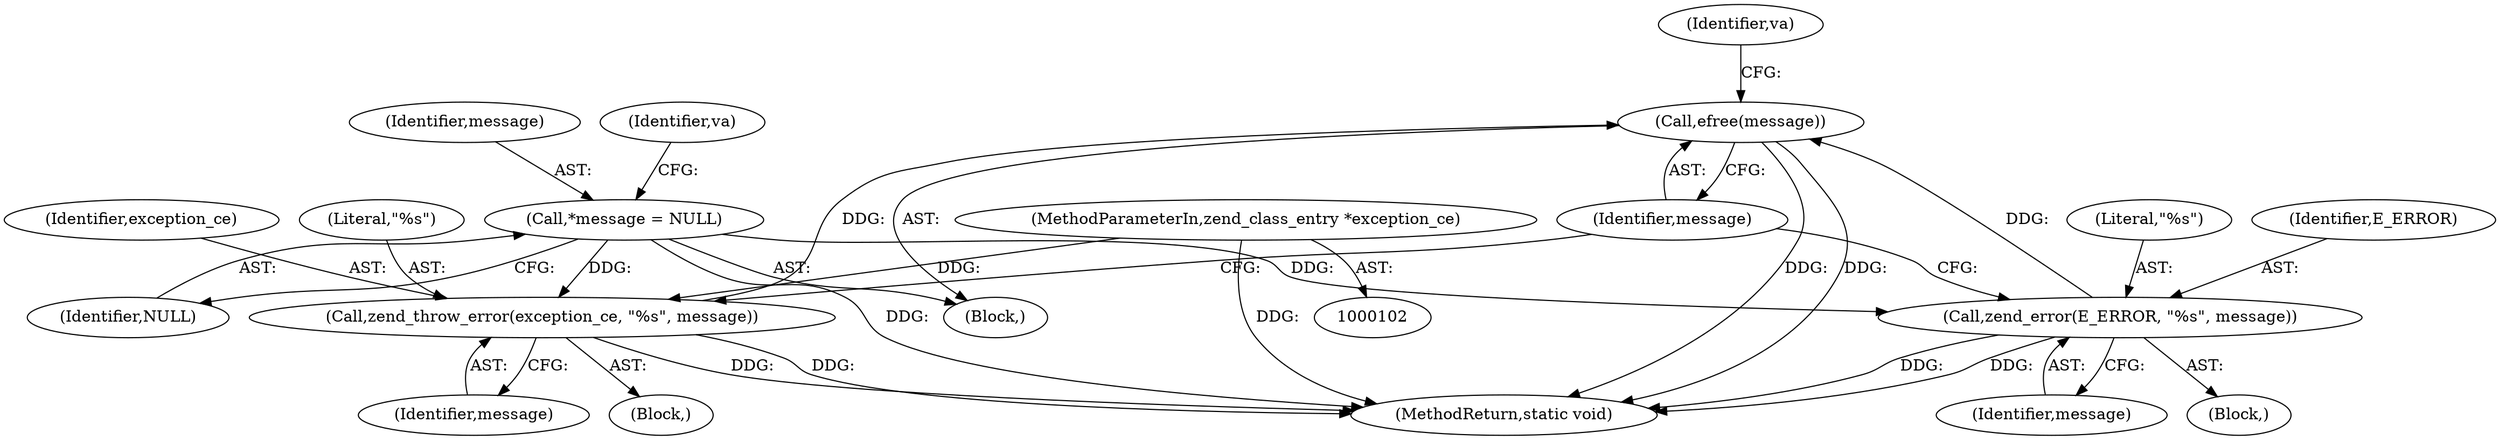 digraph "0_php-src_b101a6bbd4f2181c360bd38e7683df4a03cba83e@API" {
"1000136" [label="(Call,efree(message))"];
"1000126" [label="(Call,zend_throw_error(exception_ce, \"%s\", message))"];
"1000104" [label="(MethodParameterIn,zend_class_entry *exception_ce)"];
"1000109" [label="(Call,*message = NULL)"];
"1000132" [label="(Call,zend_error(E_ERROR, \"%s\", message))"];
"1000139" [label="(Identifier,va)"];
"1000129" [label="(Identifier,message)"];
"1000111" [label="(Identifier,NULL)"];
"1000113" [label="(Identifier,va)"];
"1000106" [label="(Block,)"];
"1000132" [label="(Call,zend_error(E_ERROR, \"%s\", message))"];
"1000125" [label="(Block,)"];
"1000134" [label="(Literal,\"%s\")"];
"1000104" [label="(MethodParameterIn,zend_class_entry *exception_ce)"];
"1000126" [label="(Call,zend_throw_error(exception_ce, \"%s\", message))"];
"1000110" [label="(Identifier,message)"];
"1000135" [label="(Identifier,message)"];
"1000128" [label="(Literal,\"%s\")"];
"1000136" [label="(Call,efree(message))"];
"1000133" [label="(Identifier,E_ERROR)"];
"1000109" [label="(Call,*message = NULL)"];
"1000127" [label="(Identifier,exception_ce)"];
"1000131" [label="(Block,)"];
"1000137" [label="(Identifier,message)"];
"1000140" [label="(MethodReturn,static void)"];
"1000136" -> "1000106"  [label="AST: "];
"1000136" -> "1000137"  [label="CFG: "];
"1000137" -> "1000136"  [label="AST: "];
"1000139" -> "1000136"  [label="CFG: "];
"1000136" -> "1000140"  [label="DDG: "];
"1000136" -> "1000140"  [label="DDG: "];
"1000126" -> "1000136"  [label="DDG: "];
"1000132" -> "1000136"  [label="DDG: "];
"1000126" -> "1000125"  [label="AST: "];
"1000126" -> "1000129"  [label="CFG: "];
"1000127" -> "1000126"  [label="AST: "];
"1000128" -> "1000126"  [label="AST: "];
"1000129" -> "1000126"  [label="AST: "];
"1000137" -> "1000126"  [label="CFG: "];
"1000126" -> "1000140"  [label="DDG: "];
"1000126" -> "1000140"  [label="DDG: "];
"1000104" -> "1000126"  [label="DDG: "];
"1000109" -> "1000126"  [label="DDG: "];
"1000104" -> "1000102"  [label="AST: "];
"1000104" -> "1000140"  [label="DDG: "];
"1000109" -> "1000106"  [label="AST: "];
"1000109" -> "1000111"  [label="CFG: "];
"1000110" -> "1000109"  [label="AST: "];
"1000111" -> "1000109"  [label="AST: "];
"1000113" -> "1000109"  [label="CFG: "];
"1000109" -> "1000140"  [label="DDG: "];
"1000109" -> "1000132"  [label="DDG: "];
"1000132" -> "1000131"  [label="AST: "];
"1000132" -> "1000135"  [label="CFG: "];
"1000133" -> "1000132"  [label="AST: "];
"1000134" -> "1000132"  [label="AST: "];
"1000135" -> "1000132"  [label="AST: "];
"1000137" -> "1000132"  [label="CFG: "];
"1000132" -> "1000140"  [label="DDG: "];
"1000132" -> "1000140"  [label="DDG: "];
}
